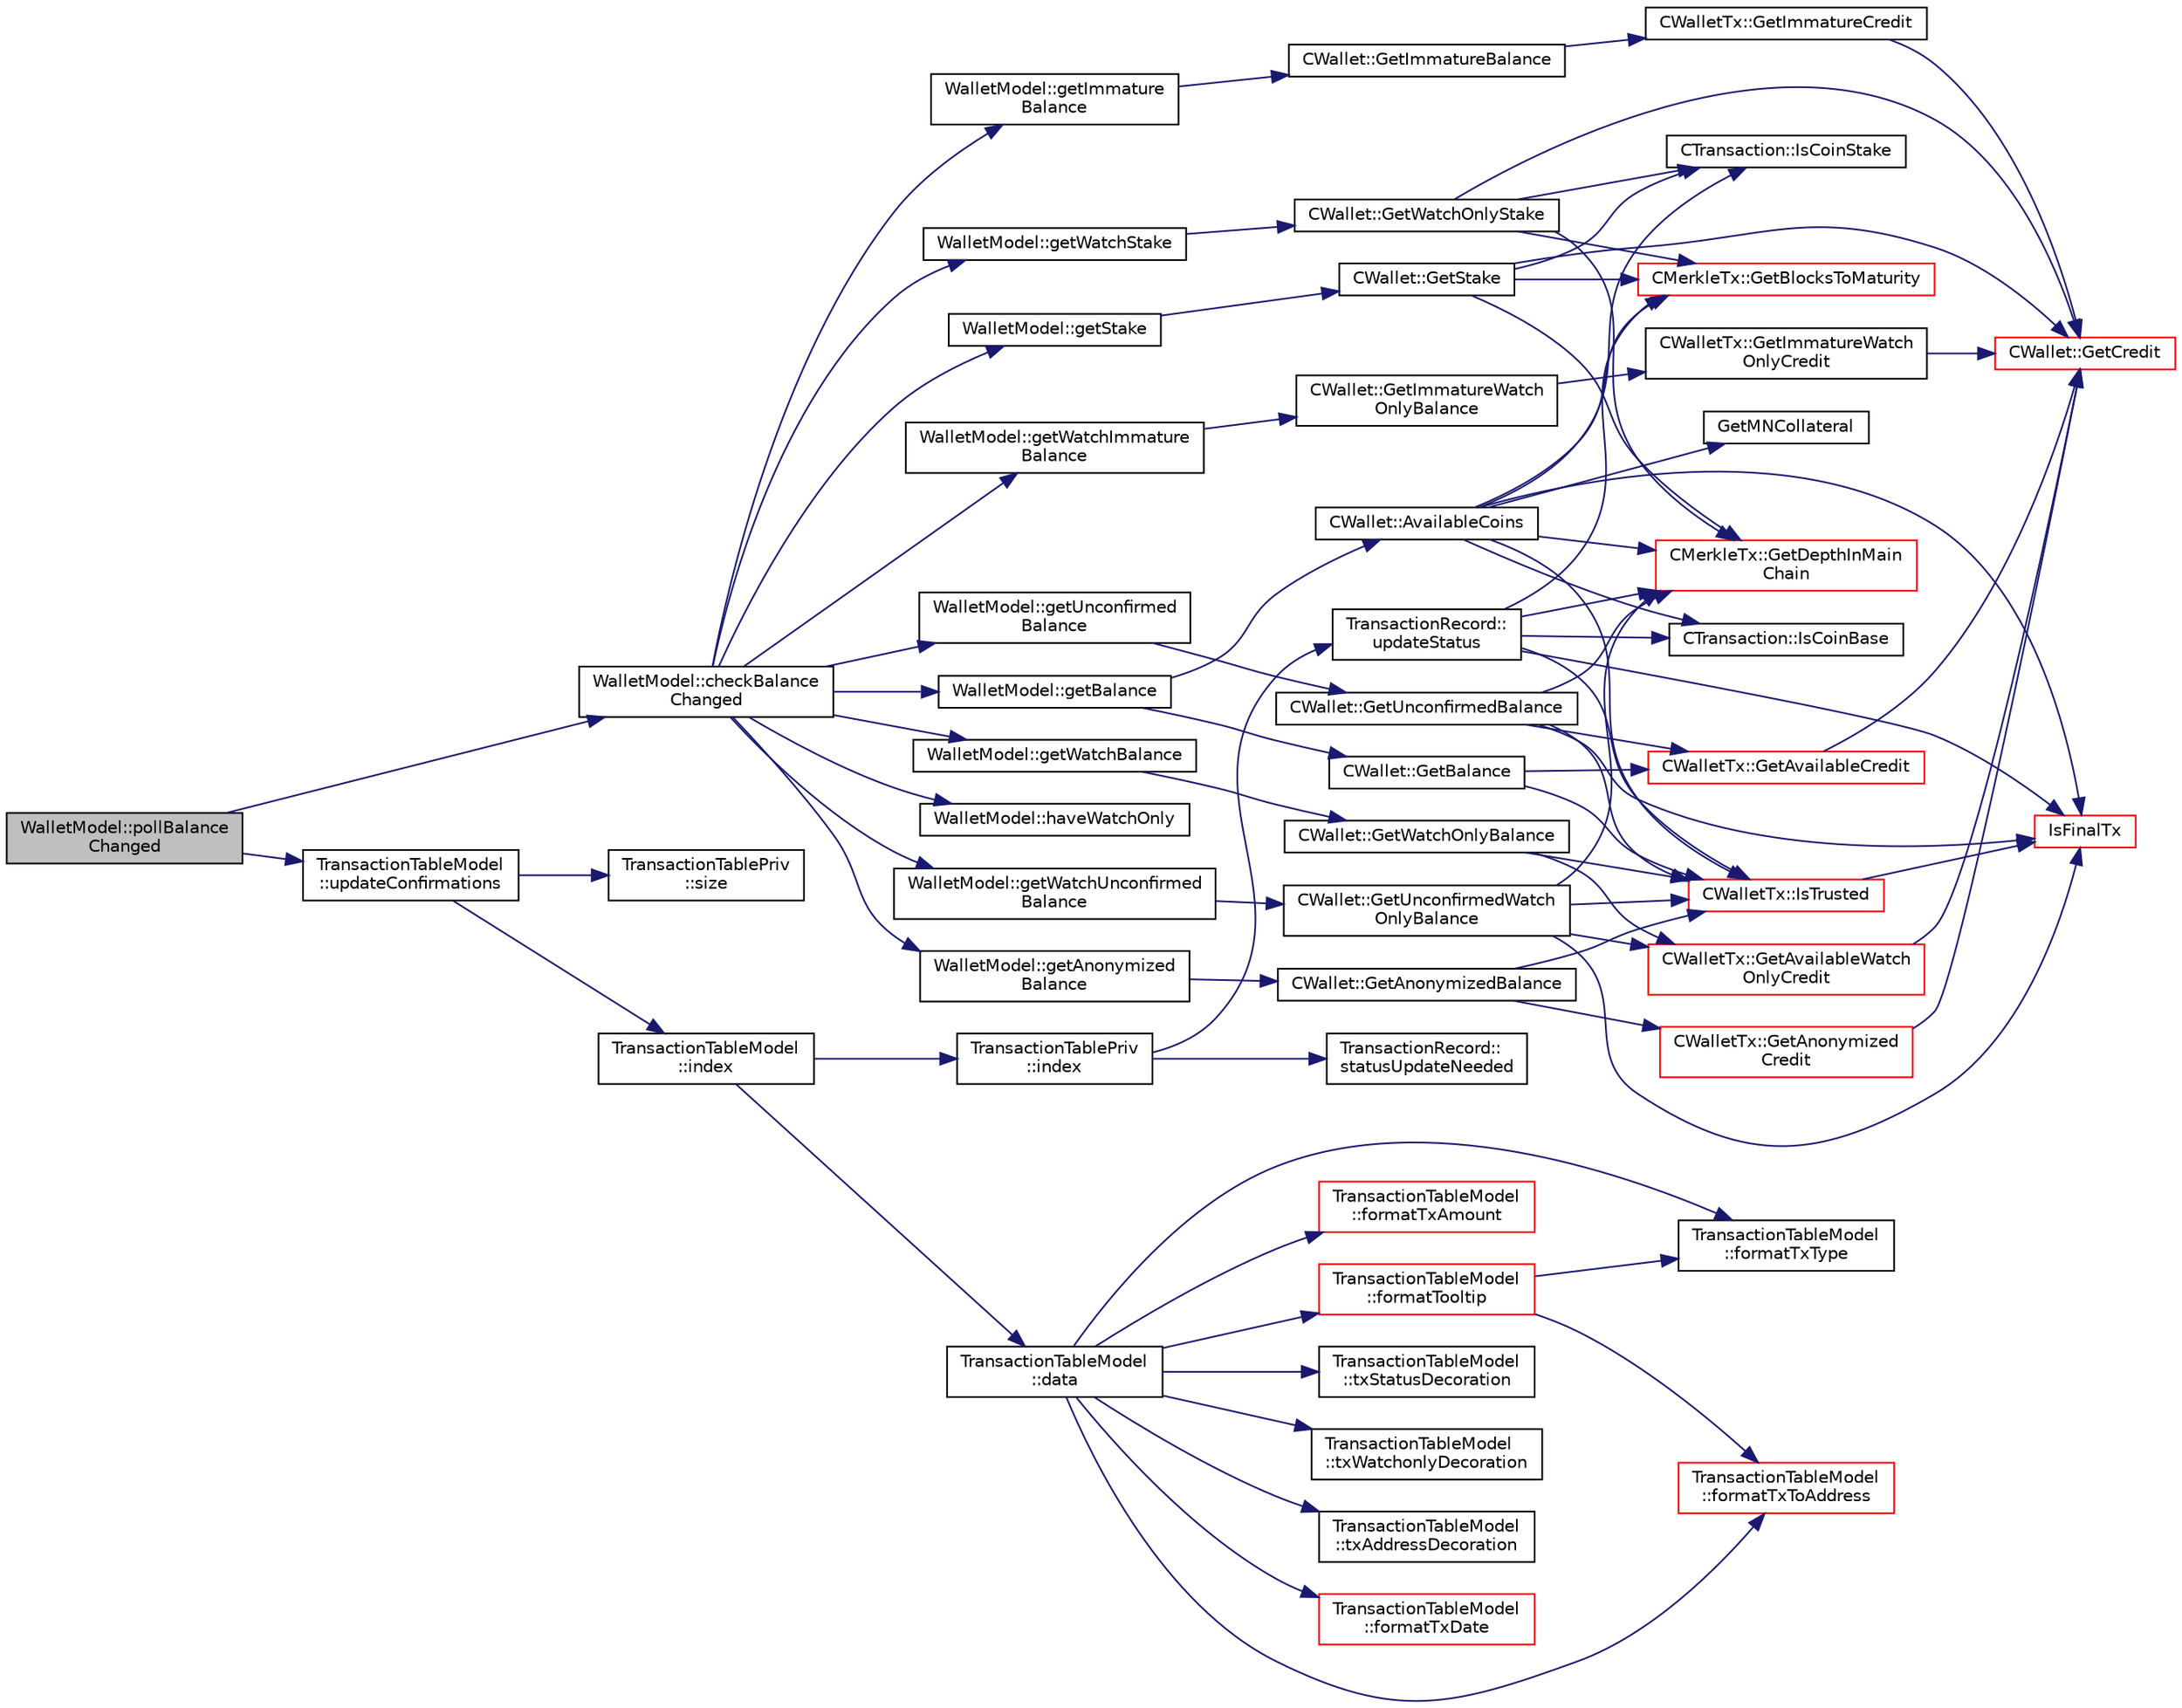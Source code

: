 digraph "WalletModel::pollBalanceChanged"
{
  edge [fontname="Helvetica",fontsize="10",labelfontname="Helvetica",labelfontsize="10"];
  node [fontname="Helvetica",fontsize="10",shape=record];
  rankdir="LR";
  Node638 [label="WalletModel::pollBalance\lChanged",height=0.2,width=0.4,color="black", fillcolor="grey75", style="filled", fontcolor="black"];
  Node638 -> Node639 [color="midnightblue",fontsize="10",style="solid",fontname="Helvetica"];
  Node639 [label="WalletModel::checkBalance\lChanged",height=0.2,width=0.4,color="black", fillcolor="white", style="filled",URL="$d4/d27/class_wallet_model.html#adcc4eb8cd71cb4de223621866bb7fb7d"];
  Node639 -> Node640 [color="midnightblue",fontsize="10",style="solid",fontname="Helvetica"];
  Node640 [label="WalletModel::getBalance",height=0.2,width=0.4,color="black", fillcolor="white", style="filled",URL="$d4/d27/class_wallet_model.html#a4d2cb225a19b89c64f4b5d81faf89beb"];
  Node640 -> Node641 [color="midnightblue",fontsize="10",style="solid",fontname="Helvetica"];
  Node641 [label="CWallet::AvailableCoins",height=0.2,width=0.4,color="black", fillcolor="white", style="filled",URL="$d2/de5/class_c_wallet.html#a0f950dede91de2be32ea8c43a40469ab"];
  Node641 -> Node642 [color="midnightblue",fontsize="10",style="solid",fontname="Helvetica"];
  Node642 [label="IsFinalTx",height=0.2,width=0.4,color="red", fillcolor="white", style="filled",URL="$df/d0a/main_8cpp.html#adc332cd7ac94e639bb4239618341be19"];
  Node641 -> Node646 [color="midnightblue",fontsize="10",style="solid",fontname="Helvetica"];
  Node646 [label="CWalletTx::IsTrusted",height=0.2,width=0.4,color="red", fillcolor="white", style="filled",URL="$d6/d53/class_c_wallet_tx.html#a71efb0d5b5def8ae00a1d74b8741bfcb"];
  Node646 -> Node642 [color="midnightblue",fontsize="10",style="solid",fontname="Helvetica"];
  Node641 -> Node651 [color="midnightblue",fontsize="10",style="solid",fontname="Helvetica"];
  Node651 [label="CTransaction::IsCoinBase",height=0.2,width=0.4,color="black", fillcolor="white", style="filled",URL="$df/d43/class_c_transaction.html#a96256e8ac1bf79ad9c057e48c41132dd"];
  Node641 -> Node652 [color="midnightblue",fontsize="10",style="solid",fontname="Helvetica"];
  Node652 [label="CMerkleTx::GetBlocksToMaturity",height=0.2,width=0.4,color="red", fillcolor="white", style="filled",URL="$d1/dff/class_c_merkle_tx.html#a69ebd437f7b44169659c3527fe73b6ab"];
  Node641 -> Node654 [color="midnightblue",fontsize="10",style="solid",fontname="Helvetica"];
  Node654 [label="CTransaction::IsCoinStake",height=0.2,width=0.4,color="black", fillcolor="white", style="filled",URL="$df/d43/class_c_transaction.html#ace4278a41a296d40dcf5fb2b9cf007ec"];
  Node641 -> Node655 [color="midnightblue",fontsize="10",style="solid",fontname="Helvetica"];
  Node655 [label="CMerkleTx::GetDepthInMain\lChain",height=0.2,width=0.4,color="red", fillcolor="white", style="filled",URL="$d1/dff/class_c_merkle_tx.html#a887a9f1a0b7fc64b43e42cec76b38ef9"];
  Node641 -> Node658 [color="midnightblue",fontsize="10",style="solid",fontname="Helvetica"];
  Node658 [label="GetMNCollateral",height=0.2,width=0.4,color="black", fillcolor="white", style="filled",URL="$d4/dbf/main_8h.html#a7ecfeb5987564d84c46a6715d4c3a2df"];
  Node640 -> Node659 [color="midnightblue",fontsize="10",style="solid",fontname="Helvetica"];
  Node659 [label="CWallet::GetBalance",height=0.2,width=0.4,color="black", fillcolor="white", style="filled",URL="$d2/de5/class_c_wallet.html#aa6522c2833bc0a84d216cf102b51ba05"];
  Node659 -> Node646 [color="midnightblue",fontsize="10",style="solid",fontname="Helvetica"];
  Node659 -> Node660 [color="midnightblue",fontsize="10",style="solid",fontname="Helvetica"];
  Node660 [label="CWalletTx::GetAvailableCredit",height=0.2,width=0.4,color="red", fillcolor="white", style="filled",URL="$d6/d53/class_c_wallet_tx.html#af3c82ba365c720dd3d929b86bf432ef6"];
  Node660 -> Node661 [color="midnightblue",fontsize="10",style="solid",fontname="Helvetica"];
  Node661 [label="CWallet::GetCredit",height=0.2,width=0.4,color="red", fillcolor="white", style="filled",URL="$d2/de5/class_c_wallet.html#aa60b69c7d4ea6063ed83b13d7c6fe695"];
  Node639 -> Node663 [color="midnightblue",fontsize="10",style="solid",fontname="Helvetica"];
  Node663 [label="WalletModel::getStake",height=0.2,width=0.4,color="black", fillcolor="white", style="filled",URL="$d4/d27/class_wallet_model.html#a52610e28004228368104550b2e652872"];
  Node663 -> Node664 [color="midnightblue",fontsize="10",style="solid",fontname="Helvetica"];
  Node664 [label="CWallet::GetStake",height=0.2,width=0.4,color="black", fillcolor="white", style="filled",URL="$d2/de5/class_c_wallet.html#a87a52700330336da4957026c091916d8"];
  Node664 -> Node654 [color="midnightblue",fontsize="10",style="solid",fontname="Helvetica"];
  Node664 -> Node652 [color="midnightblue",fontsize="10",style="solid",fontname="Helvetica"];
  Node664 -> Node655 [color="midnightblue",fontsize="10",style="solid",fontname="Helvetica"];
  Node664 -> Node661 [color="midnightblue",fontsize="10",style="solid",fontname="Helvetica"];
  Node639 -> Node665 [color="midnightblue",fontsize="10",style="solid",fontname="Helvetica"];
  Node665 [label="WalletModel::getUnconfirmed\lBalance",height=0.2,width=0.4,color="black", fillcolor="white", style="filled",URL="$d4/d27/class_wallet_model.html#a5028f20a33e0d17942abeea537916736"];
  Node665 -> Node666 [color="midnightblue",fontsize="10",style="solid",fontname="Helvetica"];
  Node666 [label="CWallet::GetUnconfirmedBalance",height=0.2,width=0.4,color="black", fillcolor="white", style="filled",URL="$d2/de5/class_c_wallet.html#a6e6e1497535d499242c2f2a76d1cbe63"];
  Node666 -> Node642 [color="midnightblue",fontsize="10",style="solid",fontname="Helvetica"];
  Node666 -> Node646 [color="midnightblue",fontsize="10",style="solid",fontname="Helvetica"];
  Node666 -> Node655 [color="midnightblue",fontsize="10",style="solid",fontname="Helvetica"];
  Node666 -> Node660 [color="midnightblue",fontsize="10",style="solid",fontname="Helvetica"];
  Node639 -> Node667 [color="midnightblue",fontsize="10",style="solid",fontname="Helvetica"];
  Node667 [label="WalletModel::getImmature\lBalance",height=0.2,width=0.4,color="black", fillcolor="white", style="filled",URL="$d4/d27/class_wallet_model.html#ac5dbbc28b2c8ecd2e00fb45c6a2cb6f8"];
  Node667 -> Node668 [color="midnightblue",fontsize="10",style="solid",fontname="Helvetica"];
  Node668 [label="CWallet::GetImmatureBalance",height=0.2,width=0.4,color="black", fillcolor="white", style="filled",URL="$d2/de5/class_c_wallet.html#a6ab8dfa75c5c8d5539325f3981697964"];
  Node668 -> Node669 [color="midnightblue",fontsize="10",style="solid",fontname="Helvetica"];
  Node669 [label="CWalletTx::GetImmatureCredit",height=0.2,width=0.4,color="black", fillcolor="white", style="filled",URL="$d6/d53/class_c_wallet_tx.html#a19bb617269ab1ce42f5d18e1f1f8db09"];
  Node669 -> Node661 [color="midnightblue",fontsize="10",style="solid",fontname="Helvetica"];
  Node639 -> Node670 [color="midnightblue",fontsize="10",style="solid",fontname="Helvetica"];
  Node670 [label="WalletModel::getAnonymized\lBalance",height=0.2,width=0.4,color="black", fillcolor="white", style="filled",URL="$d4/d27/class_wallet_model.html#a3b4c7b849fca17bb1f8e315e23e68c7d"];
  Node670 -> Node671 [color="midnightblue",fontsize="10",style="solid",fontname="Helvetica"];
  Node671 [label="CWallet::GetAnonymizedBalance",height=0.2,width=0.4,color="black", fillcolor="white", style="filled",URL="$d2/de5/class_c_wallet.html#ad71e805ab9614962a57cb931e91b4297"];
  Node671 -> Node646 [color="midnightblue",fontsize="10",style="solid",fontname="Helvetica"];
  Node671 -> Node672 [color="midnightblue",fontsize="10",style="solid",fontname="Helvetica"];
  Node672 [label="CWalletTx::GetAnonymized\lCredit",height=0.2,width=0.4,color="red", fillcolor="white", style="filled",URL="$d6/d53/class_c_wallet_tx.html#a49cae757845e1bf0cb3c8e17bd96d4a1"];
  Node672 -> Node661 [color="midnightblue",fontsize="10",style="solid",fontname="Helvetica"];
  Node639 -> Node676 [color="midnightblue",fontsize="10",style="solid",fontname="Helvetica"];
  Node676 [label="WalletModel::haveWatchOnly",height=0.2,width=0.4,color="black", fillcolor="white", style="filled",URL="$d4/d27/class_wallet_model.html#ab5e8e946e9ac3ddc9dc6a203e61968e2"];
  Node639 -> Node677 [color="midnightblue",fontsize="10",style="solid",fontname="Helvetica"];
  Node677 [label="WalletModel::getWatchBalance",height=0.2,width=0.4,color="black", fillcolor="white", style="filled",URL="$d4/d27/class_wallet_model.html#a6d9050286d99bccb4a28a8d88f0ca5f8"];
  Node677 -> Node678 [color="midnightblue",fontsize="10",style="solid",fontname="Helvetica"];
  Node678 [label="CWallet::GetWatchOnlyBalance",height=0.2,width=0.4,color="black", fillcolor="white", style="filled",URL="$d2/de5/class_c_wallet.html#a92a58ebac7d7d398597657600db56611"];
  Node678 -> Node646 [color="midnightblue",fontsize="10",style="solid",fontname="Helvetica"];
  Node678 -> Node679 [color="midnightblue",fontsize="10",style="solid",fontname="Helvetica"];
  Node679 [label="CWalletTx::GetAvailableWatch\lOnlyCredit",height=0.2,width=0.4,color="red", fillcolor="white", style="filled",URL="$d6/d53/class_c_wallet_tx.html#ac78c4da3c420b2b28370cba7044dd68d"];
  Node679 -> Node661 [color="midnightblue",fontsize="10",style="solid",fontname="Helvetica"];
  Node639 -> Node680 [color="midnightblue",fontsize="10",style="solid",fontname="Helvetica"];
  Node680 [label="WalletModel::getWatchStake",height=0.2,width=0.4,color="black", fillcolor="white", style="filled",URL="$d4/d27/class_wallet_model.html#a0ce2b0a7228e7c8f11e083d20ff005a3"];
  Node680 -> Node681 [color="midnightblue",fontsize="10",style="solid",fontname="Helvetica"];
  Node681 [label="CWallet::GetWatchOnlyStake",height=0.2,width=0.4,color="black", fillcolor="white", style="filled",URL="$d2/de5/class_c_wallet.html#a82b1de8131c2cdd7ec158a06f42586e0"];
  Node681 -> Node654 [color="midnightblue",fontsize="10",style="solid",fontname="Helvetica"];
  Node681 -> Node652 [color="midnightblue",fontsize="10",style="solid",fontname="Helvetica"];
  Node681 -> Node655 [color="midnightblue",fontsize="10",style="solid",fontname="Helvetica"];
  Node681 -> Node661 [color="midnightblue",fontsize="10",style="solid",fontname="Helvetica"];
  Node639 -> Node682 [color="midnightblue",fontsize="10",style="solid",fontname="Helvetica"];
  Node682 [label="WalletModel::getWatchUnconfirmed\lBalance",height=0.2,width=0.4,color="black", fillcolor="white", style="filled",URL="$d4/d27/class_wallet_model.html#a691b35afd9aff056e1398fd057691ff1"];
  Node682 -> Node683 [color="midnightblue",fontsize="10",style="solid",fontname="Helvetica"];
  Node683 [label="CWallet::GetUnconfirmedWatch\lOnlyBalance",height=0.2,width=0.4,color="black", fillcolor="white", style="filled",URL="$d2/de5/class_c_wallet.html#ab0c110f14f0429f9de594b2293837621"];
  Node683 -> Node642 [color="midnightblue",fontsize="10",style="solid",fontname="Helvetica"];
  Node683 -> Node646 [color="midnightblue",fontsize="10",style="solid",fontname="Helvetica"];
  Node683 -> Node655 [color="midnightblue",fontsize="10",style="solid",fontname="Helvetica"];
  Node683 -> Node679 [color="midnightblue",fontsize="10",style="solid",fontname="Helvetica"];
  Node639 -> Node684 [color="midnightblue",fontsize="10",style="solid",fontname="Helvetica"];
  Node684 [label="WalletModel::getWatchImmature\lBalance",height=0.2,width=0.4,color="black", fillcolor="white", style="filled",URL="$d4/d27/class_wallet_model.html#a9da743fbe881d4928eeafc48f50ef3d5"];
  Node684 -> Node685 [color="midnightblue",fontsize="10",style="solid",fontname="Helvetica"];
  Node685 [label="CWallet::GetImmatureWatch\lOnlyBalance",height=0.2,width=0.4,color="black", fillcolor="white", style="filled",URL="$d2/de5/class_c_wallet.html#a1372ba886aaeda65bf28758c9ccb65b4"];
  Node685 -> Node686 [color="midnightblue",fontsize="10",style="solid",fontname="Helvetica"];
  Node686 [label="CWalletTx::GetImmatureWatch\lOnlyCredit",height=0.2,width=0.4,color="black", fillcolor="white", style="filled",URL="$d6/d53/class_c_wallet_tx.html#a72f8eabb937fe06b415316c2ef4ea510"];
  Node686 -> Node661 [color="midnightblue",fontsize="10",style="solid",fontname="Helvetica"];
  Node638 -> Node687 [color="midnightblue",fontsize="10",style="solid",fontname="Helvetica"];
  Node687 [label="TransactionTableModel\l::updateConfirmations",height=0.2,width=0.4,color="black", fillcolor="white", style="filled",URL="$d7/dfe/class_transaction_table_model.html#a5899d9eda6465bfb16d2846b6459567e"];
  Node687 -> Node688 [color="midnightblue",fontsize="10",style="solid",fontname="Helvetica"];
  Node688 [label="TransactionTableModel\l::index",height=0.2,width=0.4,color="black", fillcolor="white", style="filled",URL="$d7/dfe/class_transaction_table_model.html#af3a9a49314f80268a77a704f7f028905"];
  Node688 -> Node689 [color="midnightblue",fontsize="10",style="solid",fontname="Helvetica"];
  Node689 [label="TransactionTableModel\l::data",height=0.2,width=0.4,color="black", fillcolor="white", style="filled",URL="$d7/dfe/class_transaction_table_model.html#a02173c31b6014bff182e320217e30e10"];
  Node689 -> Node690 [color="midnightblue",fontsize="10",style="solid",fontname="Helvetica"];
  Node690 [label="TransactionTableModel\l::txStatusDecoration",height=0.2,width=0.4,color="black", fillcolor="white", style="filled",URL="$d7/dfe/class_transaction_table_model.html#a11c11972847aeec2069953eda7abc3b2"];
  Node689 -> Node691 [color="midnightblue",fontsize="10",style="solid",fontname="Helvetica"];
  Node691 [label="TransactionTableModel\l::txWatchonlyDecoration",height=0.2,width=0.4,color="black", fillcolor="white", style="filled",URL="$d7/dfe/class_transaction_table_model.html#a8be4fd0880420a6b45fd0ea4e41454c0"];
  Node689 -> Node692 [color="midnightblue",fontsize="10",style="solid",fontname="Helvetica"];
  Node692 [label="TransactionTableModel\l::txAddressDecoration",height=0.2,width=0.4,color="black", fillcolor="white", style="filled",URL="$d7/dfe/class_transaction_table_model.html#af14920c007e307f892902da061e46072"];
  Node689 -> Node693 [color="midnightblue",fontsize="10",style="solid",fontname="Helvetica"];
  Node693 [label="TransactionTableModel\l::formatTxDate",height=0.2,width=0.4,color="red", fillcolor="white", style="filled",URL="$d7/dfe/class_transaction_table_model.html#af91bbd6b2a712af32988d147e3f311ea"];
  Node689 -> Node695 [color="midnightblue",fontsize="10",style="solid",fontname="Helvetica"];
  Node695 [label="TransactionTableModel\l::formatTxType",height=0.2,width=0.4,color="black", fillcolor="white", style="filled",URL="$d7/dfe/class_transaction_table_model.html#aefcd45e8b170a459548ddbd308b1ad64"];
  Node689 -> Node696 [color="midnightblue",fontsize="10",style="solid",fontname="Helvetica"];
  Node696 [label="TransactionTableModel\l::formatTxToAddress",height=0.2,width=0.4,color="red", fillcolor="white", style="filled",URL="$d7/dfe/class_transaction_table_model.html#ada92bead83848f3ec231833e5964c27f"];
  Node689 -> Node709 [color="midnightblue",fontsize="10",style="solid",fontname="Helvetica"];
  Node709 [label="TransactionTableModel\l::formatTxAmount",height=0.2,width=0.4,color="red", fillcolor="white", style="filled",URL="$d7/dfe/class_transaction_table_model.html#a6a3a35bfb8d6ca2a3615bcbc247f0228"];
  Node689 -> Node718 [color="midnightblue",fontsize="10",style="solid",fontname="Helvetica"];
  Node718 [label="TransactionTableModel\l::formatTooltip",height=0.2,width=0.4,color="red", fillcolor="white", style="filled",URL="$d7/dfe/class_transaction_table_model.html#a535a0f50a4404a73194e02c3c09e13c0"];
  Node718 -> Node695 [color="midnightblue",fontsize="10",style="solid",fontname="Helvetica"];
  Node718 -> Node696 [color="midnightblue",fontsize="10",style="solid",fontname="Helvetica"];
  Node688 -> Node720 [color="midnightblue",fontsize="10",style="solid",fontname="Helvetica"];
  Node720 [label="TransactionTablePriv\l::index",height=0.2,width=0.4,color="black", fillcolor="white", style="filled",URL="$d2/ddb/class_transaction_table_priv.html#ac692aa6aa7820e80accc971c70e0fae5"];
  Node720 -> Node721 [color="midnightblue",fontsize="10",style="solid",fontname="Helvetica"];
  Node721 [label="TransactionRecord::\lstatusUpdateNeeded",height=0.2,width=0.4,color="black", fillcolor="white", style="filled",URL="$d1/da7/class_transaction_record.html#aaca6757b7b300151694021be6af18d11",tooltip="Return whether a status update is needed. "];
  Node720 -> Node722 [color="midnightblue",fontsize="10",style="solid",fontname="Helvetica"];
  Node722 [label="TransactionRecord::\lupdateStatus",height=0.2,width=0.4,color="black", fillcolor="white", style="filled",URL="$d1/da7/class_transaction_record.html#a9b643dd885a790ae511705a1446556be",tooltip="Update status from core wallet tx. "];
  Node722 -> Node651 [color="midnightblue",fontsize="10",style="solid",fontname="Helvetica"];
  Node722 -> Node646 [color="midnightblue",fontsize="10",style="solid",fontname="Helvetica"];
  Node722 -> Node652 [color="midnightblue",fontsize="10",style="solid",fontname="Helvetica"];
  Node722 -> Node655 [color="midnightblue",fontsize="10",style="solid",fontname="Helvetica"];
  Node722 -> Node642 [color="midnightblue",fontsize="10",style="solid",fontname="Helvetica"];
  Node687 -> Node723 [color="midnightblue",fontsize="10",style="solid",fontname="Helvetica"];
  Node723 [label="TransactionTablePriv\l::size",height=0.2,width=0.4,color="black", fillcolor="white", style="filled",URL="$d2/ddb/class_transaction_table_priv.html#acc5c85ae550eca3a35b7b4d68d0994bf"];
}
